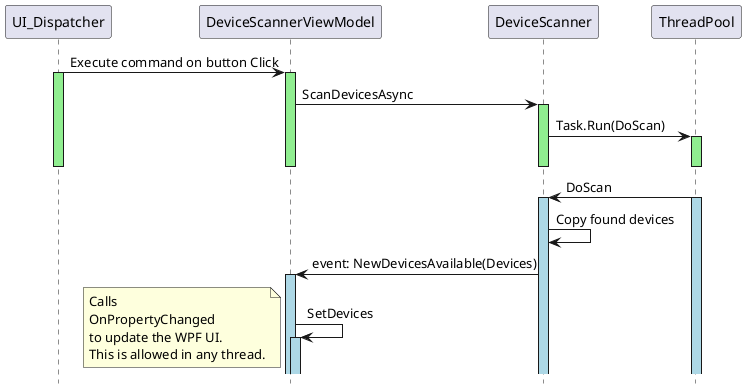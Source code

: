 @startuml Exercise

hide circle
hide footbox
'skinparam monochrome true


UI_Dispatcher -> DeviceScannerViewModel : Execute command on button Click
activate UI_Dispatcher #LightGreen
activate DeviceScannerViewModel #LightGreen

DeviceScannerViewModel -> DeviceScanner : ScanDevicesAsync
activate DeviceScanner #LightGreen


DeviceScanner  -> ThreadPool  :  Task.Run(DoScan)
activate ThreadPool #LightGreen
deactivate ThreadPool
deactivate DeviceScanner
deactivate DeviceScannerViewModel
deactivate UI_Dispatcher


ThreadPool -> DeviceScanner  : DoScan
activate ThreadPool #LightBlue
activate DeviceScanner #LightBlue

DeviceScanner -> DeviceScanner : Copy found devices

DeviceScanner -> DeviceScannerViewModel ++ #LightBlue: event: NewDevicesAvailable(Devices)

DeviceScannerViewModel -> DeviceScannerViewModel ++ #LightBlue : SetDevices

note left : Calls \nOnPropertyChanged \nto update the WPF UI. \nThis is allowed in any thread.

@enduml